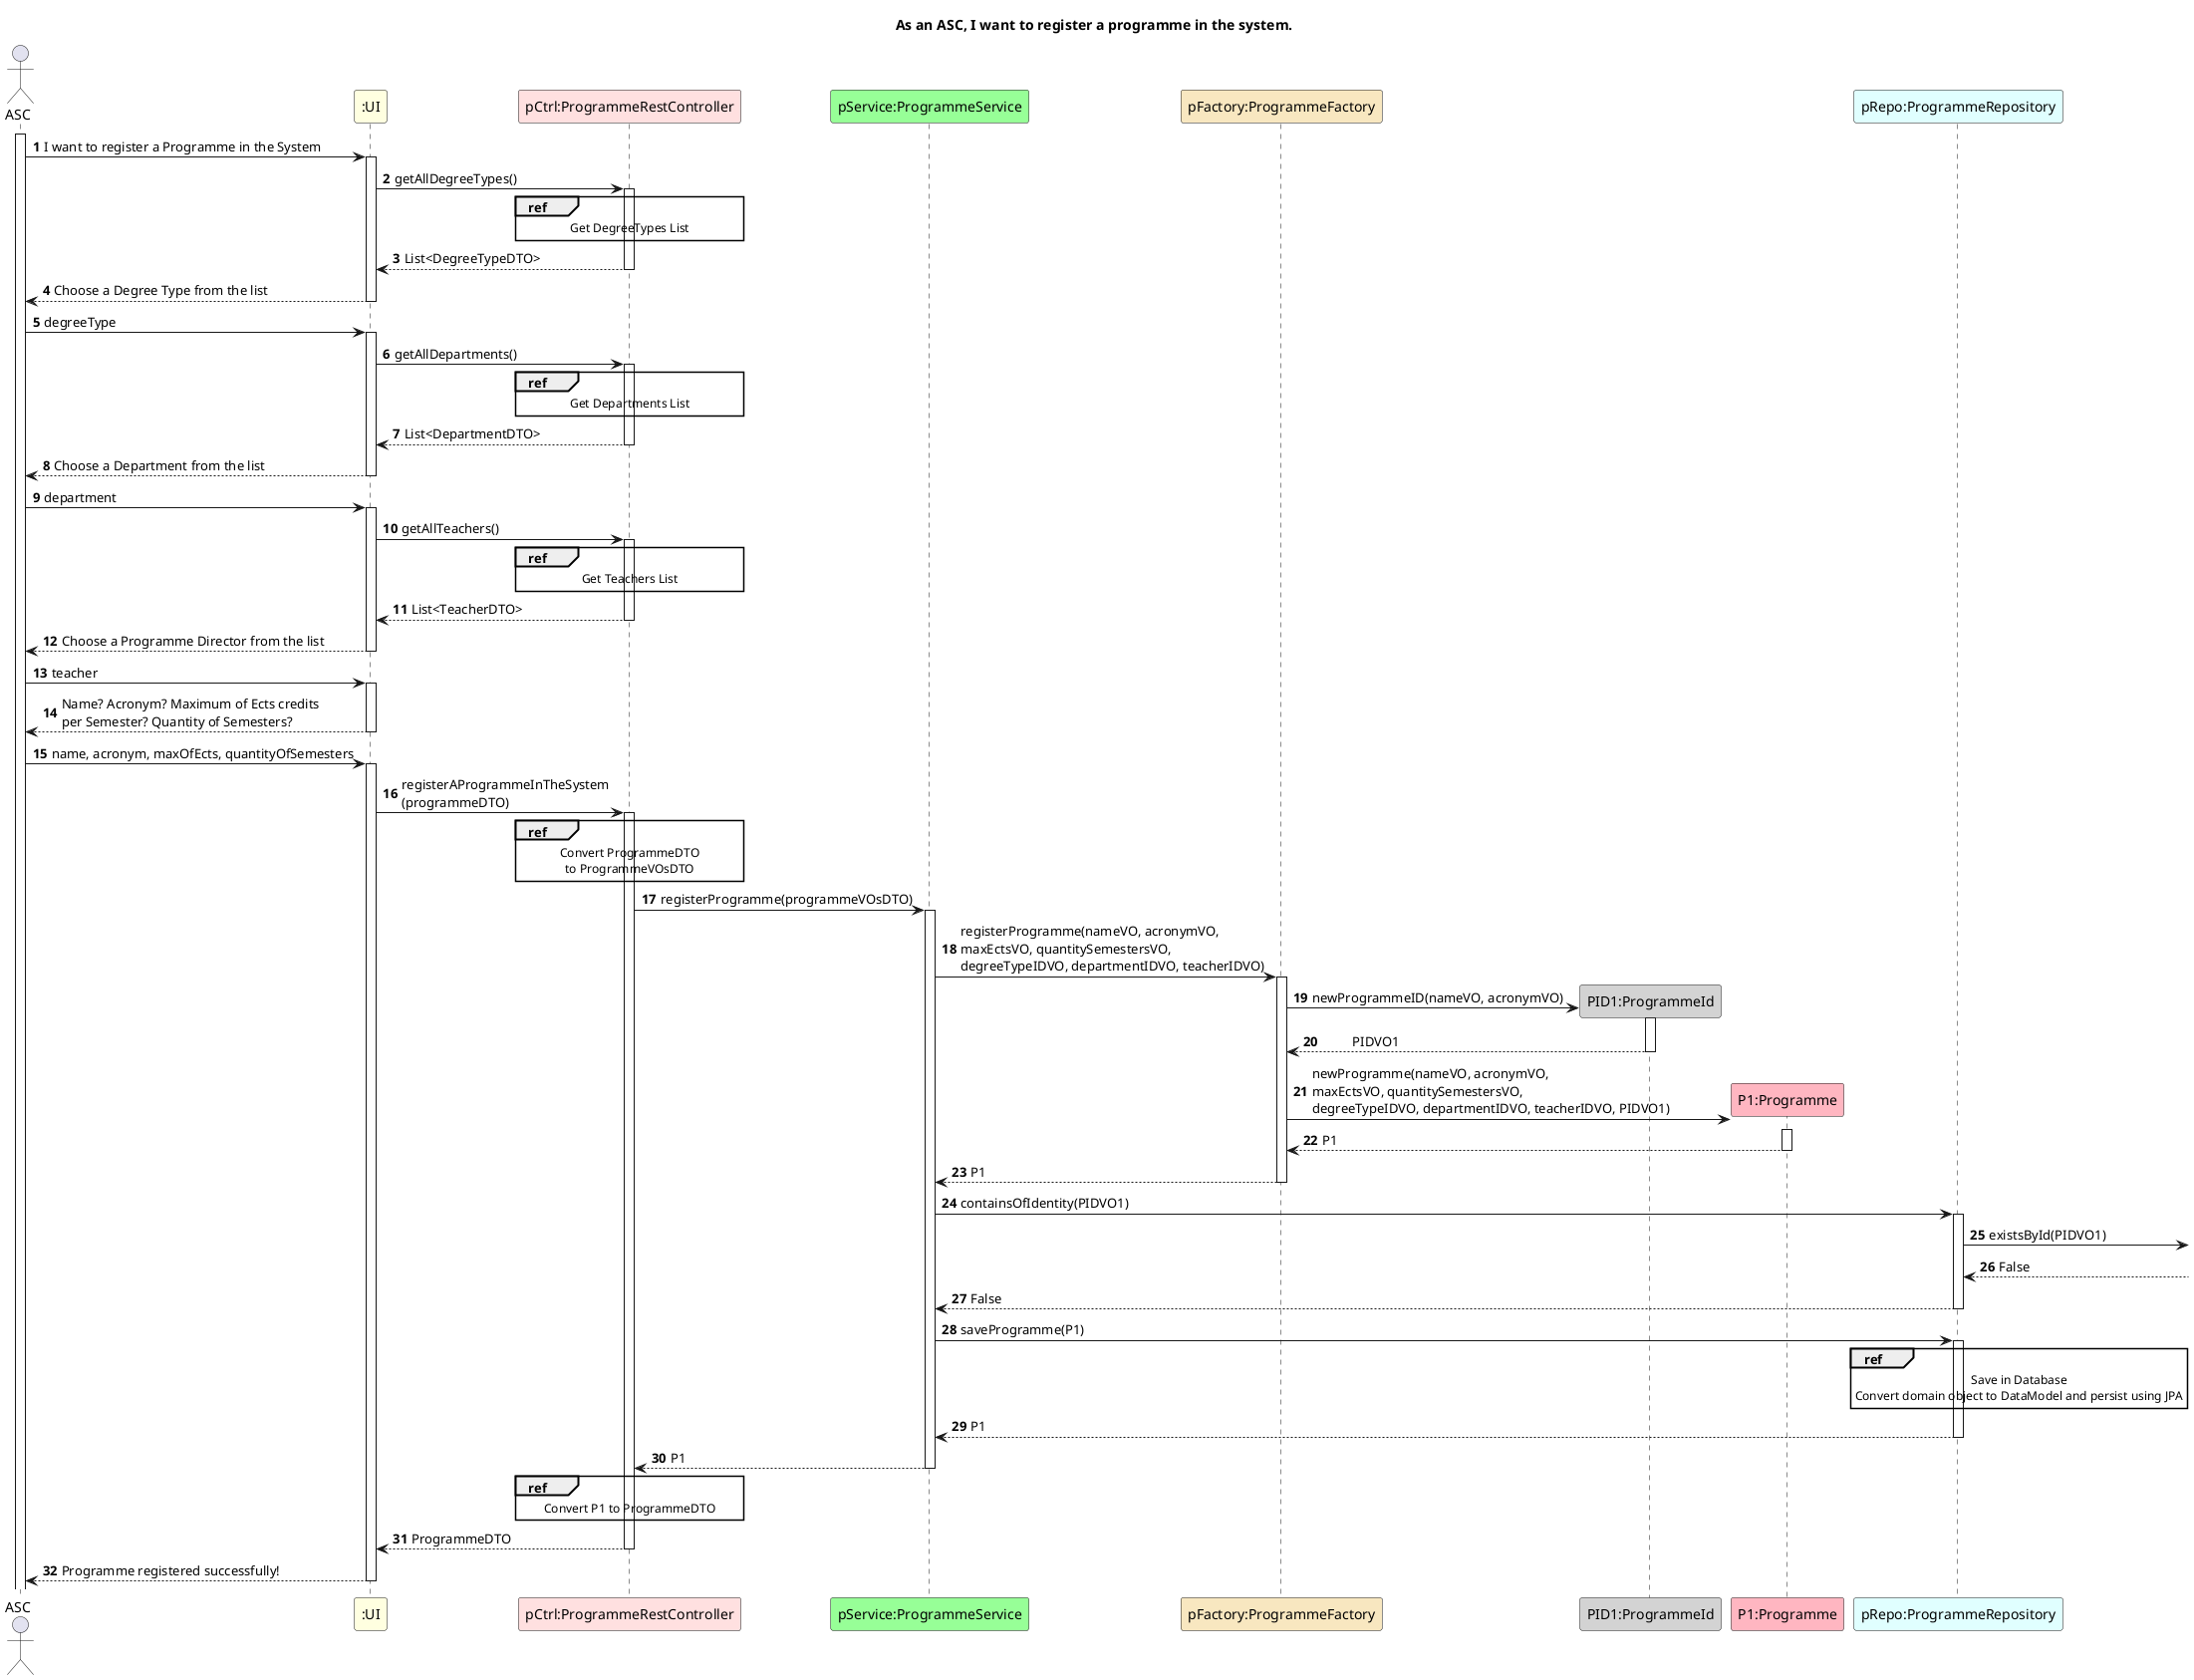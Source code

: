 @startuml
autonumber

title As an ASC, I want to register a programme in the system.

actor ASC as Admin

participant ":UI" as UI #lightyellow
participant "pCtrl:ProgrammeRestController" as C #implementation
participant "pService:ProgrammeService" as PS #physical
participant "pFactory:ProgrammeFactory" as PF #strategy
participant "PID1:ProgrammeId" as PID #lightgrey
participant "P1:Programme" as P #lightpink
participant "pRepo:ProgrammeRepository" as PR #lightcyan

activate Admin
Admin -> UI ++: I want to register a Programme in the System

UI -> C ++: getAllDegreeTypes()

ref over C
          Get DegreeTypes List
end ref

C --> UI --: List<DegreeTypeDTO>

UI --> Admin --: Choose a Degree Type from the list

Admin -> UI ++: degreeType

UI -> C ++: getAllDepartments()

ref over C
          Get Departments List
end ref

C --> UI --: List<DepartmentDTO>

UI --> Admin --: Choose a Department from the list

Admin -> UI ++: department

UI -> C ++: getAllTeachers()

ref over C
          Get Teachers List
end ref

C --> UI --: List<TeacherDTO>

UI --> Admin --: Choose a Programme Director from the list

Admin -> UI ++: teacher

UI --> Admin --: Name? Acronym? Maximum of Ects credits\nper Semester? Quantity of Semesters?

Admin -> UI ++: name, acronym, maxOfEcts, quantityOfSemesters

UI -> C ++: registerAProgrammeInTheSystem \n(programmeDTO)

ref over C
    Convert ProgrammeDTO
    to ProgrammeVOsDTO
end ref

C -> PS ++: registerProgramme(programmeVOsDTO)

PS -> PF ++: registerProgramme(nameVO, acronymVO, \nmaxEctsVO, quantitySemestersVO, \ndegreeTypeIDVO, departmentIDVO, teacherIDVO)

PF -> PID **: newProgrammeID(nameVO, acronymVO)
activate PID
PID --> PF --: \t PIDVO1
PF -> P **: newProgramme(nameVO, acronymVO, \nmaxEctsVO, quantitySemestersVO, \ndegreeTypeIDVO, departmentIDVO, teacherIDVO, PIDVO1)
activate P

P --> PF --: P1
PF --> PS --: P1

PS -> PR++ :containsOfIdentity(PIDVO1)
PR -> : existsById(PIDVO1)
PR <-- : False
PR --> PS-- : False
PS -> PR ++: saveProgramme(P1)

ref over PR
    Save in Database
    Convert domain object to DataModel and persist using JPA
end ref

PR --> PS --: P1

PS --> C --: P1

ref over C
    Convert P1 to ProgrammeDTO
end ref

C --> UI --: ProgrammeDTO

UI --> Admin --: Programme registered successfully!

@enduml